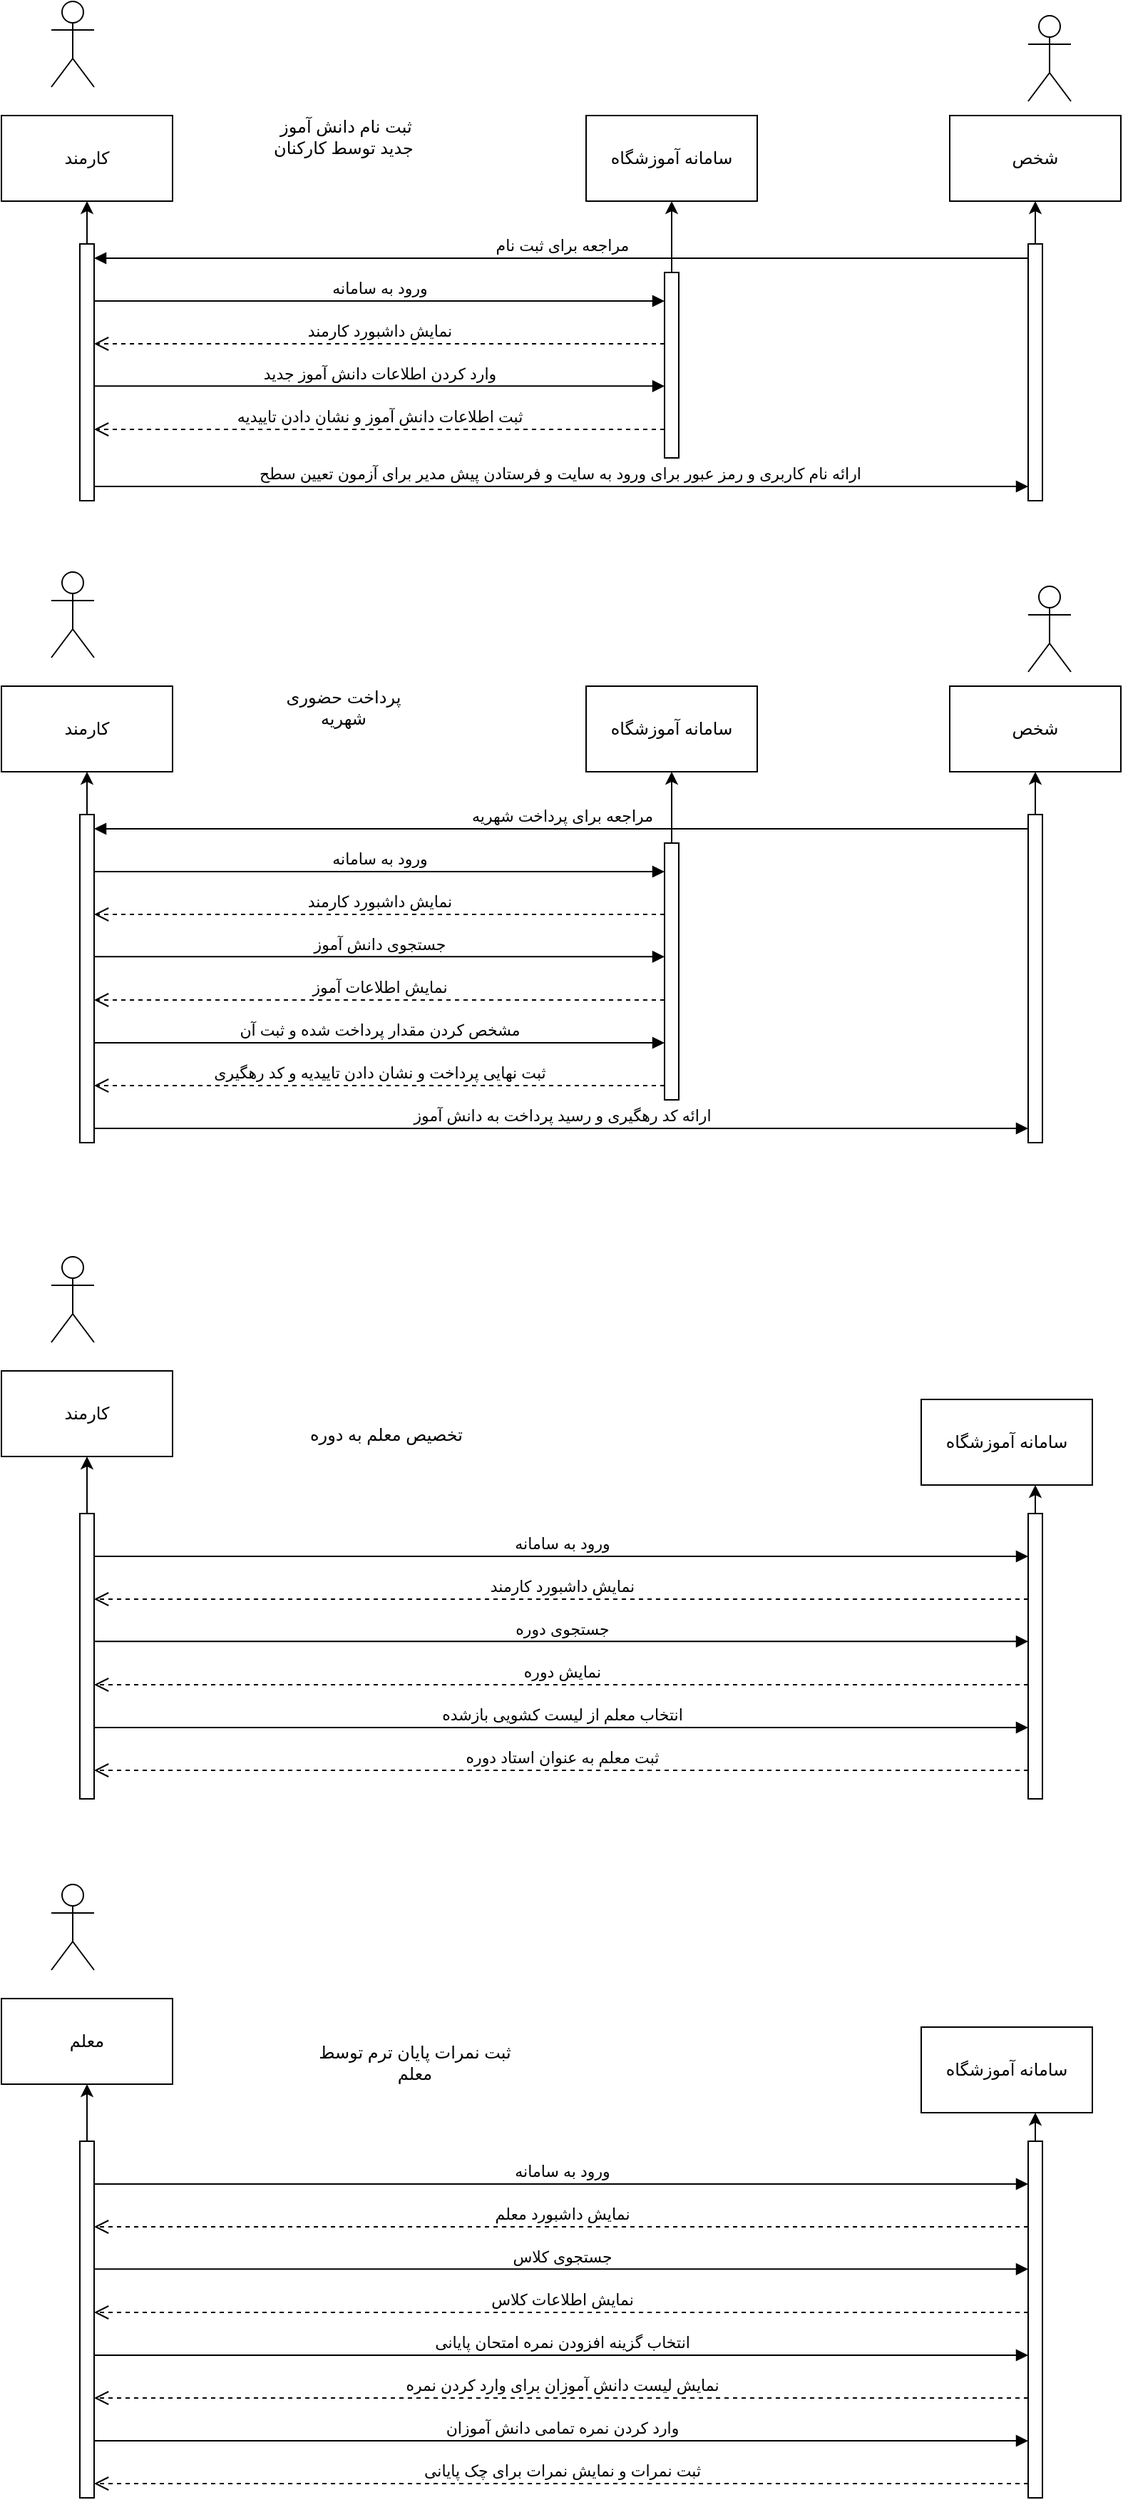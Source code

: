 <mxfile version="27.0.5">
  <diagram name="Page-1" id="o0-YCIVSncjhVHEUegtF">
    <mxGraphModel dx="1959" dy="989" grid="1" gridSize="10" guides="1" tooltips="1" connect="1" arrows="1" fold="1" page="1" pageScale="1" pageWidth="850" pageHeight="1100" math="0" shadow="0">
      <root>
        <mxCell id="0" />
        <mxCell id="1" parent="0" />
        <mxCell id="65cJs1QdrKwOqryNa3kE-8" value="" style="edgeStyle=orthogonalEdgeStyle;rounded=0;orthogonalLoop=1;jettySize=auto;html=1;curved=0;" edge="1" parent="1" source="65cJs1QdrKwOqryNa3kE-3" target="65cJs1QdrKwOqryNa3kE-7">
          <mxGeometry relative="1" as="geometry">
            <Array as="points">
              <mxPoint x="75" y="260" />
              <mxPoint x="75" y="260" />
            </Array>
          </mxGeometry>
        </mxCell>
        <mxCell id="65cJs1QdrKwOqryNa3kE-3" value="" style="html=1;points=[[0,0,0,0,5],[0,1,0,0,-5],[1,0,0,0,5],[1,1,0,0,-5]];perimeter=orthogonalPerimeter;outlineConnect=0;targetShapes=umlLifeline;portConstraint=eastwest;newEdgeStyle={&quot;curved&quot;:0,&quot;rounded&quot;:0};" vertex="1" parent="1">
          <mxGeometry x="70" y="190" width="10" height="180" as="geometry" />
        </mxCell>
        <mxCell id="65cJs1QdrKwOqryNa3kE-5" value="ورود به سامانه" style="html=1;verticalAlign=bottom;endArrow=block;curved=0;rounded=0;" edge="1" parent="1">
          <mxGeometry relative="1" as="geometry">
            <mxPoint x="80" y="230" as="sourcePoint" />
            <mxPoint x="480" y="230" as="targetPoint" />
            <Array as="points">
              <mxPoint x="270" y="230" />
            </Array>
          </mxGeometry>
        </mxCell>
        <mxCell id="65cJs1QdrKwOqryNa3kE-6" value="نمایش داشبورد کارمند" style="html=1;verticalAlign=bottom;endArrow=open;dashed=1;endSize=8;curved=0;rounded=0;" edge="1" parent="1">
          <mxGeometry relative="1" as="geometry">
            <mxPoint x="80" y="260" as="targetPoint" />
            <mxPoint x="480" y="260" as="sourcePoint" />
            <Array as="points">
              <mxPoint x="280" y="260" />
            </Array>
          </mxGeometry>
        </mxCell>
        <mxCell id="65cJs1QdrKwOqryNa3kE-7" value="کارمند" style="whiteSpace=wrap;html=1;" vertex="1" parent="1">
          <mxGeometry x="15" y="100" width="120" height="60" as="geometry" />
        </mxCell>
        <mxCell id="65cJs1QdrKwOqryNa3kE-9" value="" style="edgeStyle=orthogonalEdgeStyle;rounded=0;orthogonalLoop=1;jettySize=auto;html=1;curved=0;" edge="1" parent="1" source="65cJs1QdrKwOqryNa3kE-10" target="65cJs1QdrKwOqryNa3kE-11">
          <mxGeometry relative="1" as="geometry">
            <Array as="points">
              <mxPoint x="485" y="260" />
              <mxPoint x="485" y="260" />
            </Array>
          </mxGeometry>
        </mxCell>
        <mxCell id="65cJs1QdrKwOqryNa3kE-10" value="" style="html=1;points=[[0,0,0,0,5],[0,1,0,0,-5],[1,0,0,0,5],[1,1,0,0,-5]];perimeter=orthogonalPerimeter;outlineConnect=0;targetShapes=umlLifeline;portConstraint=eastwest;newEdgeStyle={&quot;curved&quot;:0,&quot;rounded&quot;:0};" vertex="1" parent="1">
          <mxGeometry x="480" y="210" width="10" height="130" as="geometry" />
        </mxCell>
        <mxCell id="65cJs1QdrKwOqryNa3kE-11" value="سامانه آموزشگاه" style="whiteSpace=wrap;html=1;" vertex="1" parent="1">
          <mxGeometry x="425" y="100" width="120" height="60" as="geometry" />
        </mxCell>
        <mxCell id="65cJs1QdrKwOqryNa3kE-12" value="وارد کردن اطلاعات دانش آموز جدید" style="html=1;verticalAlign=bottom;endArrow=block;curved=0;rounded=0;" edge="1" parent="1">
          <mxGeometry relative="1" as="geometry">
            <mxPoint x="80" y="289.66" as="sourcePoint" />
            <mxPoint x="480" y="289.66" as="targetPoint" />
            <Array as="points">
              <mxPoint x="290" y="289.66" />
            </Array>
          </mxGeometry>
        </mxCell>
        <mxCell id="65cJs1QdrKwOqryNa3kE-13" value="ثبت اطلاعات دانش آموز و نشان دادن تاییدیه" style="html=1;verticalAlign=bottom;endArrow=open;dashed=1;endSize=8;curved=0;rounded=0;" edge="1" parent="1">
          <mxGeometry relative="1" as="geometry">
            <mxPoint x="80" y="320" as="targetPoint" />
            <mxPoint x="480" y="320" as="sourcePoint" />
            <Array as="points">
              <mxPoint x="330" y="320" />
            </Array>
          </mxGeometry>
        </mxCell>
        <mxCell id="65cJs1QdrKwOqryNa3kE-26" value="&amp;nbsp;ثبت نام دانش آموز جدید توسط کارکنان" style="text;html=1;align=center;verticalAlign=middle;whiteSpace=wrap;rounded=0;" vertex="1" parent="1">
          <mxGeometry x="200" y="100" width="110" height="30" as="geometry" />
        </mxCell>
        <mxCell id="65cJs1QdrKwOqryNa3kE-29" value="" style="edgeStyle=orthogonalEdgeStyle;rounded=0;orthogonalLoop=1;jettySize=auto;html=1;curved=0;" edge="1" parent="1" source="65cJs1QdrKwOqryNa3kE-30" target="65cJs1QdrKwOqryNa3kE-31">
          <mxGeometry relative="1" as="geometry">
            <Array as="points">
              <mxPoint x="740" y="260" />
              <mxPoint x="740" y="260" />
            </Array>
          </mxGeometry>
        </mxCell>
        <mxCell id="65cJs1QdrKwOqryNa3kE-30" value="" style="html=1;points=[[0,0,0,0,5],[0,1,0,0,-5],[1,0,0,0,5],[1,1,0,0,-5]];perimeter=orthogonalPerimeter;outlineConnect=0;targetShapes=umlLifeline;portConstraint=eastwest;newEdgeStyle={&quot;curved&quot;:0,&quot;rounded&quot;:0};" vertex="1" parent="1">
          <mxGeometry x="735" y="190" width="10" height="180" as="geometry" />
        </mxCell>
        <mxCell id="65cJs1QdrKwOqryNa3kE-31" value="شخص" style="whiteSpace=wrap;html=1;" vertex="1" parent="1">
          <mxGeometry x="680" y="100" width="120" height="60" as="geometry" />
        </mxCell>
        <mxCell id="65cJs1QdrKwOqryNa3kE-32" value="" style="shape=umlActor;verticalLabelPosition=bottom;verticalAlign=top;html=1;outlineConnect=0;" vertex="1" parent="1">
          <mxGeometry x="50" y="20" width="30" height="60" as="geometry" />
        </mxCell>
        <mxCell id="65cJs1QdrKwOqryNa3kE-39" value="" style="shape=umlActor;verticalLabelPosition=bottom;verticalAlign=top;html=1;outlineConnect=0;" vertex="1" parent="1">
          <mxGeometry x="735" y="30" width="30" height="60" as="geometry" />
        </mxCell>
        <mxCell id="65cJs1QdrKwOqryNa3kE-40" value="مراجعه برای ثبت نام" style="html=1;verticalAlign=bottom;endArrow=block;curved=0;rounded=0;" edge="1" parent="1">
          <mxGeometry relative="1" as="geometry">
            <mxPoint x="735" y="200" as="sourcePoint" />
            <mxPoint x="80" y="200" as="targetPoint" />
            <Array as="points">
              <mxPoint x="280" y="200" />
            </Array>
          </mxGeometry>
        </mxCell>
        <mxCell id="65cJs1QdrKwOqryNa3kE-41" value="ارائه نام کاربری و رمز عبور برای ورود به سایت و فرستادن پیش مدیر برای آزمون تعیین سطح&amp;nbsp;" style="html=1;verticalAlign=bottom;endArrow=block;curved=0;rounded=0;" edge="1" parent="1">
          <mxGeometry relative="1" as="geometry">
            <mxPoint x="80" y="360.0" as="sourcePoint" />
            <mxPoint x="735" y="360.0" as="targetPoint" />
            <Array as="points">
              <mxPoint x="300" y="360" />
            </Array>
          </mxGeometry>
        </mxCell>
        <mxCell id="65cJs1QdrKwOqryNa3kE-42" value="" style="edgeStyle=orthogonalEdgeStyle;rounded=0;orthogonalLoop=1;jettySize=auto;html=1;curved=0;" edge="1" parent="1" source="65cJs1QdrKwOqryNa3kE-43" target="65cJs1QdrKwOqryNa3kE-46">
          <mxGeometry relative="1" as="geometry">
            <Array as="points">
              <mxPoint x="75" y="660" />
              <mxPoint x="75" y="660" />
            </Array>
          </mxGeometry>
        </mxCell>
        <mxCell id="65cJs1QdrKwOqryNa3kE-43" value="" style="html=1;points=[[0,0,0,0,5],[0,1,0,0,-5],[1,0,0,0,5],[1,1,0,0,-5]];perimeter=orthogonalPerimeter;outlineConnect=0;targetShapes=umlLifeline;portConstraint=eastwest;newEdgeStyle={&quot;curved&quot;:0,&quot;rounded&quot;:0};" vertex="1" parent="1">
          <mxGeometry x="70" y="590" width="10" height="230" as="geometry" />
        </mxCell>
        <mxCell id="65cJs1QdrKwOqryNa3kE-44" value="ورود به سامانه" style="html=1;verticalAlign=bottom;endArrow=block;curved=0;rounded=0;" edge="1" parent="1">
          <mxGeometry relative="1" as="geometry">
            <mxPoint x="80" y="630" as="sourcePoint" />
            <mxPoint x="480" y="630" as="targetPoint" />
            <Array as="points">
              <mxPoint x="270" y="630" />
            </Array>
          </mxGeometry>
        </mxCell>
        <mxCell id="65cJs1QdrKwOqryNa3kE-45" value="نمایش داشبورد کارمند" style="html=1;verticalAlign=bottom;endArrow=open;dashed=1;endSize=8;curved=0;rounded=0;" edge="1" parent="1">
          <mxGeometry relative="1" as="geometry">
            <mxPoint x="80" y="660" as="targetPoint" />
            <mxPoint x="480" y="660" as="sourcePoint" />
            <Array as="points">
              <mxPoint x="280" y="660" />
            </Array>
          </mxGeometry>
        </mxCell>
        <mxCell id="65cJs1QdrKwOqryNa3kE-46" value="کارمند" style="whiteSpace=wrap;html=1;" vertex="1" parent="1">
          <mxGeometry x="15" y="500" width="120" height="60" as="geometry" />
        </mxCell>
        <mxCell id="65cJs1QdrKwOqryNa3kE-47" value="" style="edgeStyle=orthogonalEdgeStyle;rounded=0;orthogonalLoop=1;jettySize=auto;html=1;curved=0;" edge="1" parent="1" source="65cJs1QdrKwOqryNa3kE-48" target="65cJs1QdrKwOqryNa3kE-49">
          <mxGeometry relative="1" as="geometry">
            <Array as="points">
              <mxPoint x="485" y="660" />
              <mxPoint x="485" y="660" />
            </Array>
          </mxGeometry>
        </mxCell>
        <mxCell id="65cJs1QdrKwOqryNa3kE-48" value="" style="html=1;points=[[0,0,0,0,5],[0,1,0,0,-5],[1,0,0,0,5],[1,1,0,0,-5]];perimeter=orthogonalPerimeter;outlineConnect=0;targetShapes=umlLifeline;portConstraint=eastwest;newEdgeStyle={&quot;curved&quot;:0,&quot;rounded&quot;:0};" vertex="1" parent="1">
          <mxGeometry x="480" y="610" width="10" height="180" as="geometry" />
        </mxCell>
        <mxCell id="65cJs1QdrKwOqryNa3kE-49" value="سامانه آموزشگاه" style="whiteSpace=wrap;html=1;" vertex="1" parent="1">
          <mxGeometry x="425" y="500" width="120" height="60" as="geometry" />
        </mxCell>
        <mxCell id="65cJs1QdrKwOqryNa3kE-50" value="جستجوی دانش آموز" style="html=1;verticalAlign=bottom;endArrow=block;curved=0;rounded=0;" edge="1" parent="1">
          <mxGeometry relative="1" as="geometry">
            <mxPoint x="80" y="689.66" as="sourcePoint" />
            <mxPoint x="480" y="689.66" as="targetPoint" />
            <Array as="points">
              <mxPoint x="290" y="689.66" />
            </Array>
          </mxGeometry>
        </mxCell>
        <mxCell id="65cJs1QdrKwOqryNa3kE-51" value="نمایش اطلاعات آموز" style="html=1;verticalAlign=bottom;endArrow=open;dashed=1;endSize=8;curved=0;rounded=0;" edge="1" parent="1">
          <mxGeometry relative="1" as="geometry">
            <mxPoint x="80" y="720" as="targetPoint" />
            <mxPoint x="480" y="720" as="sourcePoint" />
            <Array as="points">
              <mxPoint x="330" y="720" />
            </Array>
          </mxGeometry>
        </mxCell>
        <mxCell id="65cJs1QdrKwOqryNa3kE-52" value="پرداخت حضوری شهریه" style="text;html=1;align=center;verticalAlign=middle;whiteSpace=wrap;rounded=0;" vertex="1" parent="1">
          <mxGeometry x="200" y="500" width="110" height="30" as="geometry" />
        </mxCell>
        <mxCell id="65cJs1QdrKwOqryNa3kE-53" value="" style="edgeStyle=orthogonalEdgeStyle;rounded=0;orthogonalLoop=1;jettySize=auto;html=1;curved=0;" edge="1" parent="1" source="65cJs1QdrKwOqryNa3kE-54" target="65cJs1QdrKwOqryNa3kE-55">
          <mxGeometry relative="1" as="geometry">
            <Array as="points">
              <mxPoint x="740" y="660" />
              <mxPoint x="740" y="660" />
            </Array>
          </mxGeometry>
        </mxCell>
        <mxCell id="65cJs1QdrKwOqryNa3kE-54" value="" style="html=1;points=[[0,0,0,0,5],[0,1,0,0,-5],[1,0,0,0,5],[1,1,0,0,-5]];perimeter=orthogonalPerimeter;outlineConnect=0;targetShapes=umlLifeline;portConstraint=eastwest;newEdgeStyle={&quot;curved&quot;:0,&quot;rounded&quot;:0};" vertex="1" parent="1">
          <mxGeometry x="735" y="590" width="10" height="230" as="geometry" />
        </mxCell>
        <mxCell id="65cJs1QdrKwOqryNa3kE-55" value="شخص" style="whiteSpace=wrap;html=1;" vertex="1" parent="1">
          <mxGeometry x="680" y="500" width="120" height="60" as="geometry" />
        </mxCell>
        <mxCell id="65cJs1QdrKwOqryNa3kE-56" value="" style="shape=umlActor;verticalLabelPosition=bottom;verticalAlign=top;html=1;outlineConnect=0;" vertex="1" parent="1">
          <mxGeometry x="50" y="420" width="30" height="60" as="geometry" />
        </mxCell>
        <mxCell id="65cJs1QdrKwOqryNa3kE-57" value="" style="shape=umlActor;verticalLabelPosition=bottom;verticalAlign=top;html=1;outlineConnect=0;" vertex="1" parent="1">
          <mxGeometry x="735" y="430" width="30" height="60" as="geometry" />
        </mxCell>
        <mxCell id="65cJs1QdrKwOqryNa3kE-58" value="مراجعه برای پرداخت شهریه" style="html=1;verticalAlign=bottom;endArrow=block;curved=0;rounded=0;" edge="1" parent="1">
          <mxGeometry relative="1" as="geometry">
            <mxPoint x="735" y="600" as="sourcePoint" />
            <mxPoint x="80" y="600" as="targetPoint" />
            <Array as="points">
              <mxPoint x="280" y="600" />
            </Array>
          </mxGeometry>
        </mxCell>
        <mxCell id="65cJs1QdrKwOqryNa3kE-59" value="ارائه کد رهگیری و رسید پرداخت به دانش آموز" style="html=1;verticalAlign=bottom;endArrow=block;curved=0;rounded=0;" edge="1" parent="1" source="65cJs1QdrKwOqryNa3kE-43" target="65cJs1QdrKwOqryNa3kE-54">
          <mxGeometry relative="1" as="geometry">
            <mxPoint x="80" y="810.0" as="sourcePoint" />
            <mxPoint x="735" y="810.0" as="targetPoint" />
            <Array as="points">
              <mxPoint x="300" y="810" />
            </Array>
          </mxGeometry>
        </mxCell>
        <mxCell id="65cJs1QdrKwOqryNa3kE-61" value="مشخص کردن مقدار پرداخت شده و ثبت آن" style="html=1;verticalAlign=bottom;endArrow=block;curved=0;rounded=0;" edge="1" parent="1">
          <mxGeometry relative="1" as="geometry">
            <mxPoint x="80" y="750" as="sourcePoint" />
            <mxPoint x="480" y="750" as="targetPoint" />
            <Array as="points">
              <mxPoint x="310" y="750" />
            </Array>
          </mxGeometry>
        </mxCell>
        <mxCell id="65cJs1QdrKwOqryNa3kE-62" value="ثبت نهایی پرداخت و نشان دادن تاییدیه و کد رهگیری" style="html=1;verticalAlign=bottom;endArrow=open;dashed=1;endSize=8;curved=0;rounded=0;" edge="1" parent="1" source="65cJs1QdrKwOqryNa3kE-48" target="65cJs1QdrKwOqryNa3kE-43">
          <mxGeometry relative="1" as="geometry">
            <mxPoint x="80" y="780" as="targetPoint" />
            <mxPoint x="480" y="780" as="sourcePoint" />
            <Array as="points">
              <mxPoint x="330" y="780" />
            </Array>
          </mxGeometry>
        </mxCell>
        <mxCell id="65cJs1QdrKwOqryNa3kE-64" value="" style="edgeStyle=orthogonalEdgeStyle;rounded=0;orthogonalLoop=1;jettySize=auto;html=1;curved=0;" edge="1" parent="1" source="65cJs1QdrKwOqryNa3kE-65" target="65cJs1QdrKwOqryNa3kE-68">
          <mxGeometry relative="1" as="geometry">
            <Array as="points">
              <mxPoint x="75" y="1140" />
              <mxPoint x="75" y="1140" />
            </Array>
          </mxGeometry>
        </mxCell>
        <mxCell id="65cJs1QdrKwOqryNa3kE-65" value="" style="html=1;points=[[0,0,0,0,5],[0,1,0,0,-5],[1,0,0,0,5],[1,1,0,0,-5]];perimeter=orthogonalPerimeter;outlineConnect=0;targetShapes=umlLifeline;portConstraint=eastwest;newEdgeStyle={&quot;curved&quot;:0,&quot;rounded&quot;:0};" vertex="1" parent="1">
          <mxGeometry x="70" y="1080" width="10" height="200" as="geometry" />
        </mxCell>
        <mxCell id="65cJs1QdrKwOqryNa3kE-66" value="ورود به سامانه" style="html=1;verticalAlign=bottom;endArrow=block;curved=0;rounded=0;" edge="1" parent="1" target="65cJs1QdrKwOqryNa3kE-70">
          <mxGeometry relative="1" as="geometry">
            <mxPoint x="80" y="1110" as="sourcePoint" />
            <mxPoint x="480" y="1110" as="targetPoint" />
            <Array as="points">
              <mxPoint x="270" y="1110" />
            </Array>
          </mxGeometry>
        </mxCell>
        <mxCell id="65cJs1QdrKwOqryNa3kE-67" value="نمایش داشبورد کارمند" style="html=1;verticalAlign=bottom;endArrow=open;dashed=1;endSize=8;curved=0;rounded=0;" edge="1" parent="1" source="65cJs1QdrKwOqryNa3kE-70">
          <mxGeometry relative="1" as="geometry">
            <mxPoint x="80" y="1140" as="targetPoint" />
            <mxPoint x="480" y="1140" as="sourcePoint" />
            <Array as="points">
              <mxPoint x="280" y="1140" />
            </Array>
          </mxGeometry>
        </mxCell>
        <mxCell id="65cJs1QdrKwOqryNa3kE-68" value="کارمند" style="whiteSpace=wrap;html=1;" vertex="1" parent="1">
          <mxGeometry x="15" y="980" width="120" height="60" as="geometry" />
        </mxCell>
        <mxCell id="65cJs1QdrKwOqryNa3kE-84" style="edgeStyle=orthogonalEdgeStyle;rounded=0;orthogonalLoop=1;jettySize=auto;html=1;curved=0;" edge="1" parent="1" source="65cJs1QdrKwOqryNa3kE-70" target="65cJs1QdrKwOqryNa3kE-71">
          <mxGeometry relative="1" as="geometry">
            <Array as="points">
              <mxPoint x="740" y="1070" />
              <mxPoint x="740" y="1070" />
            </Array>
          </mxGeometry>
        </mxCell>
        <mxCell id="65cJs1QdrKwOqryNa3kE-70" value="" style="html=1;points=[[0,0,0,0,5],[0,1,0,0,-5],[1,0,0,0,5],[1,1,0,0,-5]];perimeter=orthogonalPerimeter;outlineConnect=0;targetShapes=umlLifeline;portConstraint=eastwest;newEdgeStyle={&quot;curved&quot;:0,&quot;rounded&quot;:0};" vertex="1" parent="1">
          <mxGeometry x="735" y="1080" width="10" height="200" as="geometry" />
        </mxCell>
        <mxCell id="65cJs1QdrKwOqryNa3kE-71" value="سامانه آموزشگاه" style="whiteSpace=wrap;html=1;" vertex="1" parent="1">
          <mxGeometry x="660" y="1000" width="120" height="60" as="geometry" />
        </mxCell>
        <mxCell id="65cJs1QdrKwOqryNa3kE-72" value="جستجوی دوره" style="html=1;verticalAlign=bottom;endArrow=block;curved=0;rounded=0;" edge="1" parent="1" target="65cJs1QdrKwOqryNa3kE-70">
          <mxGeometry relative="1" as="geometry">
            <mxPoint x="80" y="1169.66" as="sourcePoint" />
            <mxPoint x="480" y="1169.66" as="targetPoint" />
            <Array as="points">
              <mxPoint x="290" y="1169.66" />
            </Array>
          </mxGeometry>
        </mxCell>
        <mxCell id="65cJs1QdrKwOqryNa3kE-73" value="نمایش دوره" style="html=1;verticalAlign=bottom;endArrow=open;dashed=1;endSize=8;curved=0;rounded=0;" edge="1" parent="1" source="65cJs1QdrKwOqryNa3kE-70">
          <mxGeometry relative="1" as="geometry">
            <mxPoint x="80" y="1200" as="targetPoint" />
            <mxPoint x="480" y="1200" as="sourcePoint" />
            <Array as="points">
              <mxPoint x="330" y="1200" />
            </Array>
          </mxGeometry>
        </mxCell>
        <mxCell id="65cJs1QdrKwOqryNa3kE-74" value="تخصیص معلم به دوره" style="text;html=1;align=center;verticalAlign=middle;whiteSpace=wrap;rounded=0;" vertex="1" parent="1">
          <mxGeometry x="230" y="1010" width="110" height="30" as="geometry" />
        </mxCell>
        <mxCell id="65cJs1QdrKwOqryNa3kE-78" value="" style="shape=umlActor;verticalLabelPosition=bottom;verticalAlign=top;html=1;outlineConnect=0;" vertex="1" parent="1">
          <mxGeometry x="50" y="900" width="30" height="60" as="geometry" />
        </mxCell>
        <mxCell id="65cJs1QdrKwOqryNa3kE-82" value="انتخاب معلم از لیست کشویی بازشده" style="html=1;verticalAlign=bottom;endArrow=block;curved=0;rounded=0;" edge="1" parent="1" target="65cJs1QdrKwOqryNa3kE-70">
          <mxGeometry relative="1" as="geometry">
            <mxPoint x="80" y="1230" as="sourcePoint" />
            <mxPoint x="480" y="1230" as="targetPoint" />
            <Array as="points">
              <mxPoint x="310" y="1230" />
            </Array>
          </mxGeometry>
        </mxCell>
        <mxCell id="65cJs1QdrKwOqryNa3kE-83" value="ثبت معلم به عنوان استاد دوره" style="html=1;verticalAlign=bottom;endArrow=open;dashed=1;endSize=8;curved=0;rounded=0;" edge="1" parent="1" source="65cJs1QdrKwOqryNa3kE-70" target="65cJs1QdrKwOqryNa3kE-65">
          <mxGeometry relative="1" as="geometry">
            <mxPoint x="80" y="1260" as="targetPoint" />
            <mxPoint x="480" y="1260" as="sourcePoint" />
            <Array as="points">
              <mxPoint x="330" y="1260" />
            </Array>
          </mxGeometry>
        </mxCell>
        <mxCell id="65cJs1QdrKwOqryNa3kE-85" value="" style="edgeStyle=orthogonalEdgeStyle;rounded=0;orthogonalLoop=1;jettySize=auto;html=1;curved=0;" edge="1" parent="1" source="65cJs1QdrKwOqryNa3kE-86" target="65cJs1QdrKwOqryNa3kE-89">
          <mxGeometry relative="1" as="geometry">
            <Array as="points">
              <mxPoint x="75" y="1580" />
              <mxPoint x="75" y="1580" />
            </Array>
          </mxGeometry>
        </mxCell>
        <mxCell id="65cJs1QdrKwOqryNa3kE-86" value="" style="html=1;points=[[0,0,0,0,5],[0,1,0,0,-5],[1,0,0,0,5],[1,1,0,0,-5]];perimeter=orthogonalPerimeter;outlineConnect=0;targetShapes=umlLifeline;portConstraint=eastwest;newEdgeStyle={&quot;curved&quot;:0,&quot;rounded&quot;:0};" vertex="1" parent="1">
          <mxGeometry x="70" y="1520" width="10" height="250" as="geometry" />
        </mxCell>
        <mxCell id="65cJs1QdrKwOqryNa3kE-87" value="ورود به سامانه" style="html=1;verticalAlign=bottom;endArrow=block;curved=0;rounded=0;" edge="1" parent="1" target="65cJs1QdrKwOqryNa3kE-91">
          <mxGeometry relative="1" as="geometry">
            <mxPoint x="80" y="1550" as="sourcePoint" />
            <mxPoint x="480" y="1550" as="targetPoint" />
            <Array as="points">
              <mxPoint x="270" y="1550" />
            </Array>
          </mxGeometry>
        </mxCell>
        <mxCell id="65cJs1QdrKwOqryNa3kE-88" value="نمایش داشبورد معلم" style="html=1;verticalAlign=bottom;endArrow=open;dashed=1;endSize=8;curved=0;rounded=0;" edge="1" parent="1" source="65cJs1QdrKwOqryNa3kE-91">
          <mxGeometry relative="1" as="geometry">
            <mxPoint x="80" y="1580" as="targetPoint" />
            <mxPoint x="480" y="1580" as="sourcePoint" />
            <Array as="points">
              <mxPoint x="280" y="1580" />
            </Array>
          </mxGeometry>
        </mxCell>
        <mxCell id="65cJs1QdrKwOqryNa3kE-89" value="معلم" style="whiteSpace=wrap;html=1;" vertex="1" parent="1">
          <mxGeometry x="15" y="1420" width="120" height="60" as="geometry" />
        </mxCell>
        <mxCell id="65cJs1QdrKwOqryNa3kE-90" style="edgeStyle=orthogonalEdgeStyle;rounded=0;orthogonalLoop=1;jettySize=auto;html=1;curved=0;" edge="1" parent="1" source="65cJs1QdrKwOqryNa3kE-91" target="65cJs1QdrKwOqryNa3kE-92">
          <mxGeometry relative="1" as="geometry">
            <Array as="points">
              <mxPoint x="740" y="1510" />
              <mxPoint x="740" y="1510" />
            </Array>
          </mxGeometry>
        </mxCell>
        <mxCell id="65cJs1QdrKwOqryNa3kE-91" value="" style="html=1;points=[[0,0,0,0,5],[0,1,0,0,-5],[1,0,0,0,5],[1,1,0,0,-5]];perimeter=orthogonalPerimeter;outlineConnect=0;targetShapes=umlLifeline;portConstraint=eastwest;newEdgeStyle={&quot;curved&quot;:0,&quot;rounded&quot;:0};" vertex="1" parent="1">
          <mxGeometry x="735" y="1520" width="10" height="250" as="geometry" />
        </mxCell>
        <mxCell id="65cJs1QdrKwOqryNa3kE-92" value="سامانه آموزشگاه" style="whiteSpace=wrap;html=1;" vertex="1" parent="1">
          <mxGeometry x="660" y="1440" width="120" height="60" as="geometry" />
        </mxCell>
        <mxCell id="65cJs1QdrKwOqryNa3kE-93" value="جستجوی کلاس" style="html=1;verticalAlign=bottom;endArrow=block;curved=0;rounded=0;" edge="1" parent="1" target="65cJs1QdrKwOqryNa3kE-91">
          <mxGeometry relative="1" as="geometry">
            <mxPoint x="80" y="1609.66" as="sourcePoint" />
            <mxPoint x="480" y="1609.66" as="targetPoint" />
            <Array as="points">
              <mxPoint x="290" y="1609.66" />
            </Array>
          </mxGeometry>
        </mxCell>
        <mxCell id="65cJs1QdrKwOqryNa3kE-94" value="نمایش اطلاعات کلاس" style="html=1;verticalAlign=bottom;endArrow=open;dashed=1;endSize=8;curved=0;rounded=0;" edge="1" parent="1" source="65cJs1QdrKwOqryNa3kE-91">
          <mxGeometry relative="1" as="geometry">
            <mxPoint x="80" y="1640" as="targetPoint" />
            <mxPoint x="480" y="1640" as="sourcePoint" />
            <Array as="points">
              <mxPoint x="330" y="1640" />
            </Array>
          </mxGeometry>
        </mxCell>
        <mxCell id="65cJs1QdrKwOqryNa3kE-95" value="ثبت نمرات پایان ترم توسط معلم" style="text;html=1;align=center;verticalAlign=middle;whiteSpace=wrap;rounded=0;" vertex="1" parent="1">
          <mxGeometry x="230" y="1450" width="150" height="30" as="geometry" />
        </mxCell>
        <mxCell id="65cJs1QdrKwOqryNa3kE-96" value="" style="shape=umlActor;verticalLabelPosition=bottom;verticalAlign=top;html=1;outlineConnect=0;" vertex="1" parent="1">
          <mxGeometry x="50" y="1340" width="30" height="60" as="geometry" />
        </mxCell>
        <mxCell id="65cJs1QdrKwOqryNa3kE-97" value="انتخاب گزینه افزودن نمره امتحان پایانی" style="html=1;verticalAlign=bottom;endArrow=block;curved=0;rounded=0;" edge="1" parent="1" target="65cJs1QdrKwOqryNa3kE-91">
          <mxGeometry relative="1" as="geometry">
            <mxPoint x="80" y="1670" as="sourcePoint" />
            <mxPoint x="480" y="1670" as="targetPoint" />
            <Array as="points">
              <mxPoint x="310" y="1670" />
            </Array>
          </mxGeometry>
        </mxCell>
        <mxCell id="65cJs1QdrKwOqryNa3kE-98" value="نمایش لیست دانش آموزان برای وارد کردن نمره" style="html=1;verticalAlign=bottom;endArrow=open;dashed=1;endSize=8;curved=0;rounded=0;" edge="1" parent="1" source="65cJs1QdrKwOqryNa3kE-91" target="65cJs1QdrKwOqryNa3kE-86">
          <mxGeometry relative="1" as="geometry">
            <mxPoint x="80" y="1700" as="targetPoint" />
            <mxPoint x="480" y="1700" as="sourcePoint" />
            <Array as="points">
              <mxPoint x="330" y="1700" />
            </Array>
          </mxGeometry>
        </mxCell>
        <mxCell id="65cJs1QdrKwOqryNa3kE-99" value="وارد کردن نمره تمامی دانش آموزان" style="html=1;verticalAlign=bottom;endArrow=block;curved=0;rounded=0;" edge="1" parent="1">
          <mxGeometry relative="1" as="geometry">
            <mxPoint x="80" y="1730" as="sourcePoint" />
            <mxPoint x="735" y="1730" as="targetPoint" />
            <Array as="points">
              <mxPoint x="310" y="1730" />
            </Array>
          </mxGeometry>
        </mxCell>
        <mxCell id="65cJs1QdrKwOqryNa3kE-100" value="ثبت نمرات و نمایش نمرات برای چک پایانی" style="html=1;verticalAlign=bottom;endArrow=open;dashed=1;endSize=8;curved=0;rounded=0;" edge="1" parent="1">
          <mxGeometry relative="1" as="geometry">
            <mxPoint x="80" y="1760" as="targetPoint" />
            <mxPoint x="735" y="1760" as="sourcePoint" />
            <Array as="points">
              <mxPoint x="330" y="1760" />
            </Array>
          </mxGeometry>
        </mxCell>
      </root>
    </mxGraphModel>
  </diagram>
</mxfile>

